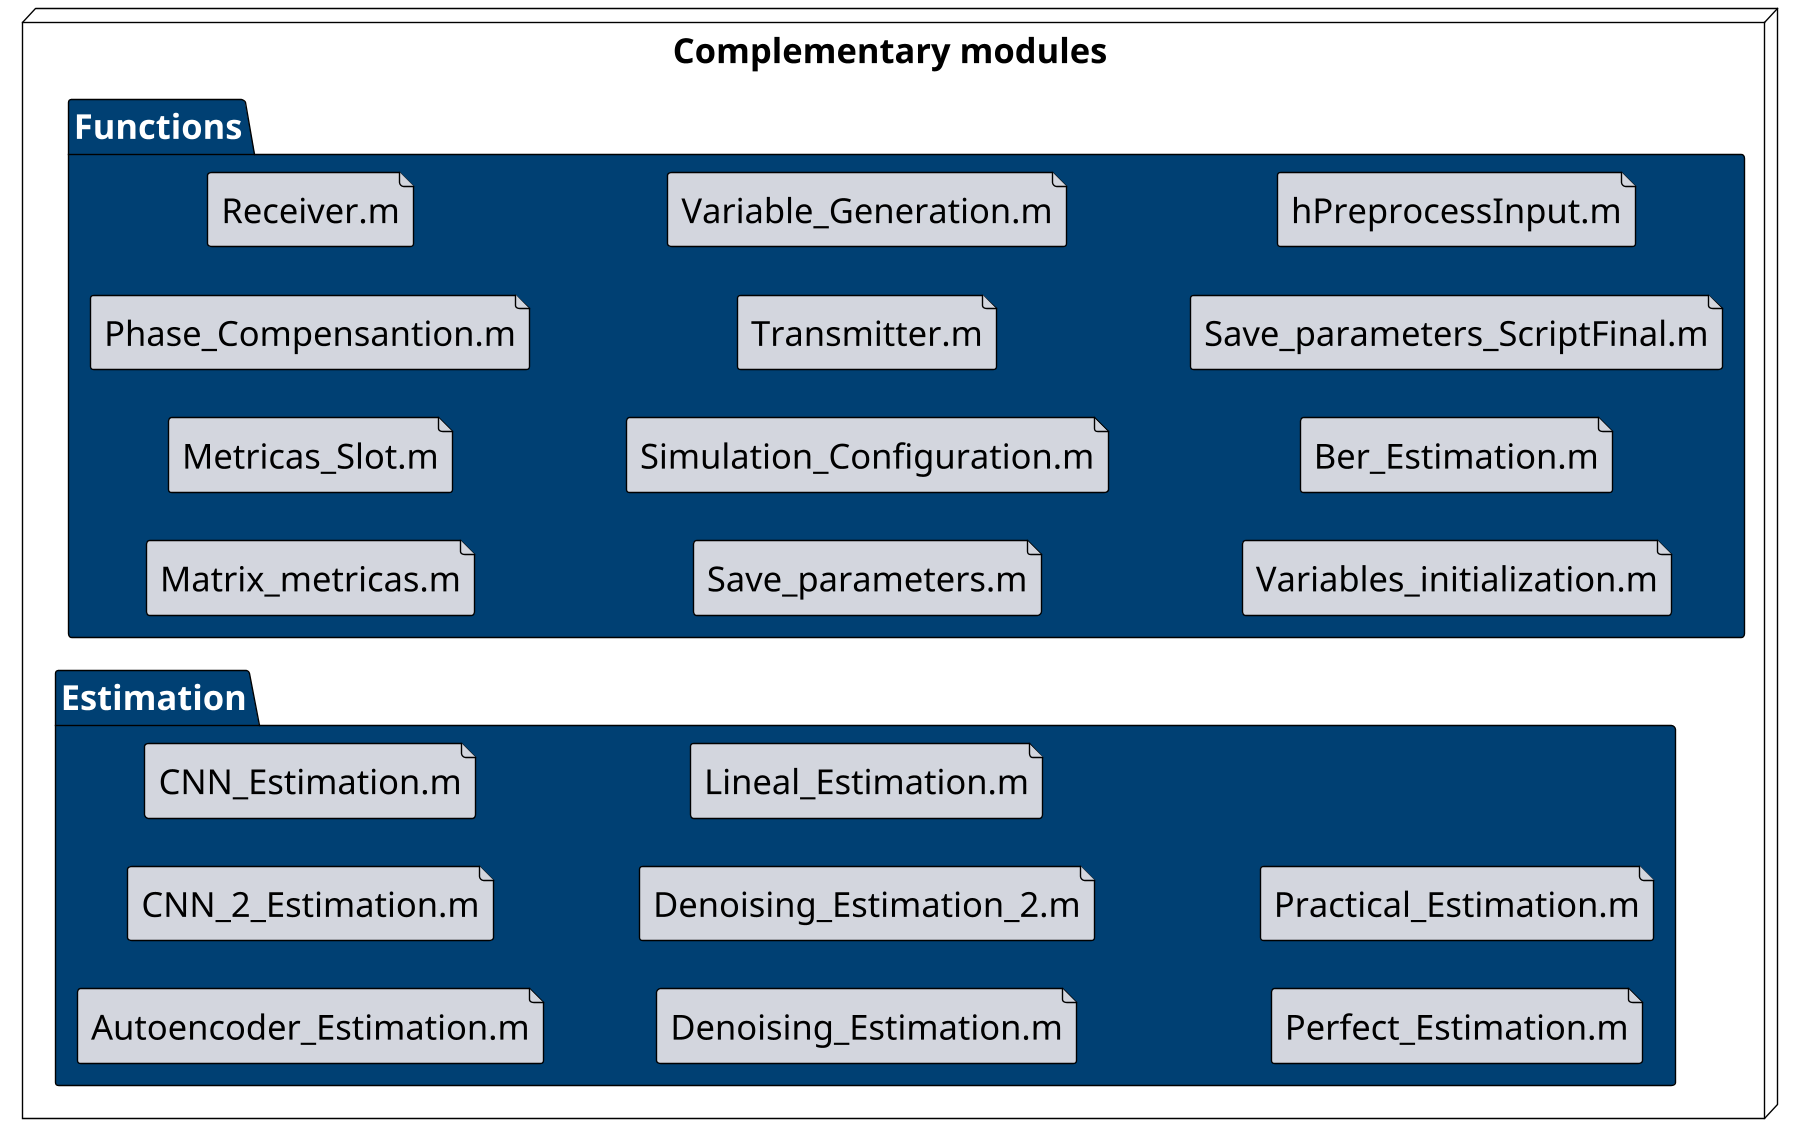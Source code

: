 @startuml Complementary

left to right direction
'top to bottom direction

skinparam defaultFontName Segoe UI
skinparam defaultFontSize 25
scale 1800*1800

<style>
    node {
        Fontcolor #000000
        LineThickness 1
        LineColor black
    }
    folder {
        Fontcolor  #FFFFFF
        BackGroundColor #004073
        LineThickness 1
        LineColor black
    }
    package {
        BackGroundColor #12bdb9
        LineThickness 1
        LineColor black
    }

    file {
        BackGroundColor #d3d6de
        LineThickness 1
        LineColor black
    }

    component{
        BackGroundColor #d3d6de
        LineThickness 1
        LineColor black
    }
</style>


node "Complementary modules " as "Complements"{
    folder "Functions" {
        file "Matrix_metricas.m"
        file "Metricas_Slot.m"
        file "Phase_Compensantion.m"
        file "Receiver.m"
        file "Save_parameters.m"
        file "Simulation_Configuration.m"
        file "Transmitter.m"
        file "Variable_Generation.m"
        file "Variables_initialization.m"
        file "Ber_Estimation.m"
        file "Save_parameters_ScriptFinal.m"
        file "hPreprocessInput.m"
    }
    folder "Estimation" {
        file "Autoencoder_Estimation.m"
        file "CNN_2_Estimation.m"
        file "CNN_Estimation.m"
        file "Denoising_Estimation.m"
        file "Denoising_Estimation_2.m"
        file "Lineal_Estimation.m"
        file "Perfect_Estimation.m"
        file "Practical_Estimation.m"
    }
}

@enduml
